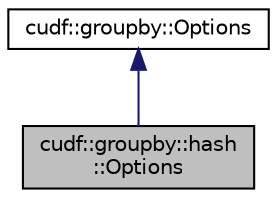 digraph "cudf::groupby::hash::Options"
{
  edge [fontname="Helvetica",fontsize="10",labelfontname="Helvetica",labelfontsize="10"];
  node [fontname="Helvetica",fontsize="10",shape=record];
  Node0 [label="cudf::groupby::hash\l::Options",height=0.2,width=0.4,color="black", fillcolor="grey75", style="filled", fontcolor="black"];
  Node1 -> Node0 [dir="back",color="midnightblue",fontsize="10",style="solid",fontname="Helvetica"];
  Node1 [label="cudf::groupby::Options",height=0.2,width=0.4,color="black", fillcolor="white", style="filled",URL="$structcudf_1_1groupby_1_1Options.html",tooltip="Top-level options for controlling behavior of the groupby operation. "];
}
